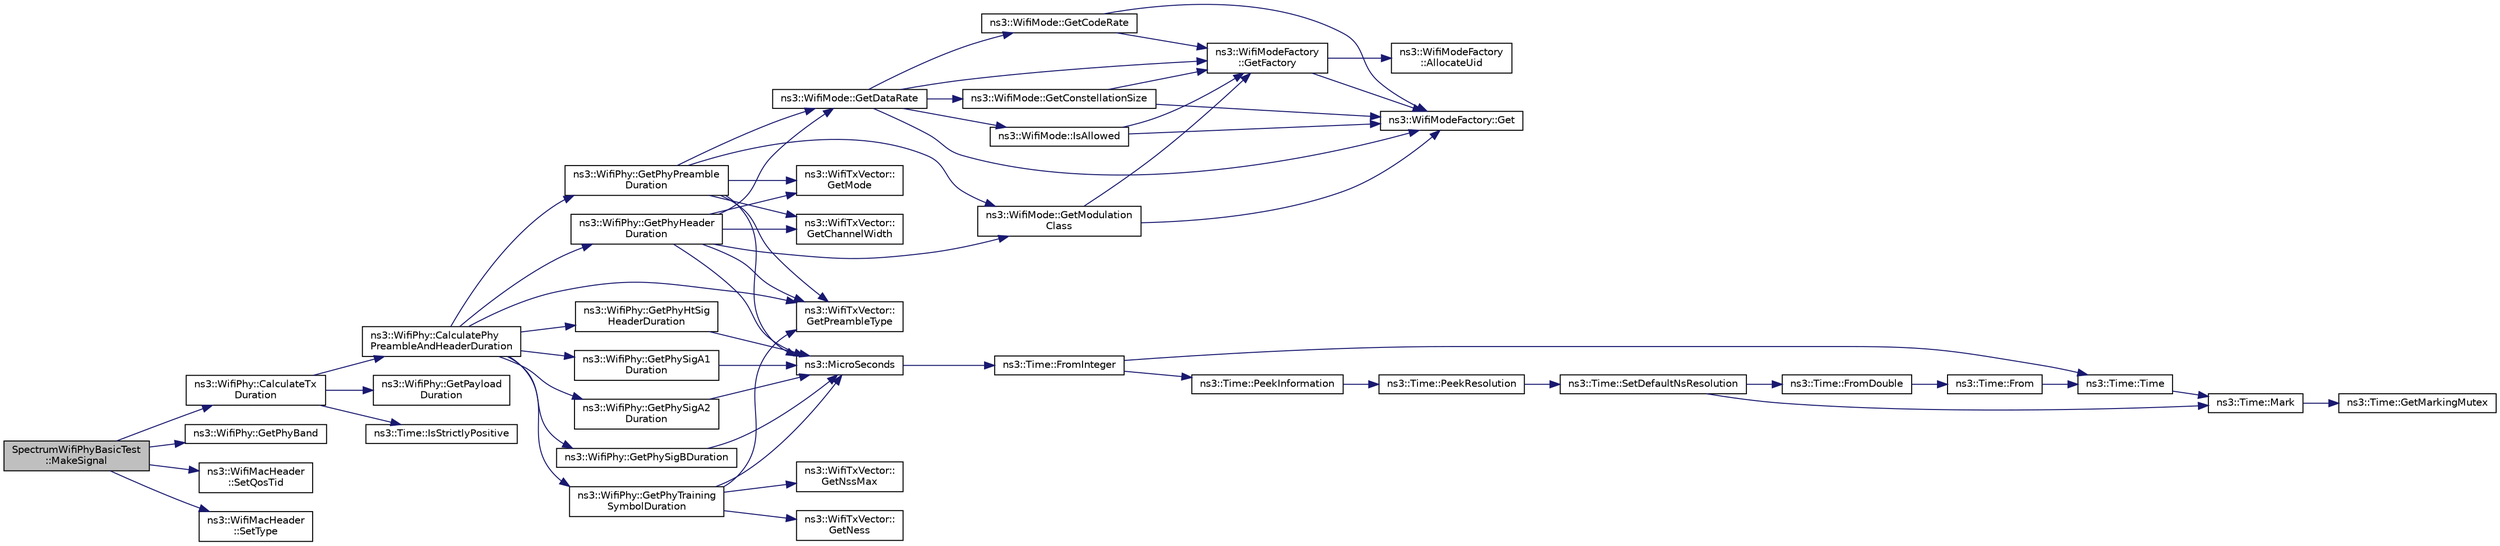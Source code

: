 digraph "SpectrumWifiPhyBasicTest::MakeSignal"
{
 // LATEX_PDF_SIZE
  edge [fontname="Helvetica",fontsize="10",labelfontname="Helvetica",labelfontsize="10"];
  node [fontname="Helvetica",fontsize="10",shape=record];
  rankdir="LR";
  Node1 [label="SpectrumWifiPhyBasicTest\l::MakeSignal",height=0.2,width=0.4,color="black", fillcolor="grey75", style="filled", fontcolor="black",tooltip="Make signal function."];
  Node1 -> Node2 [color="midnightblue",fontsize="10",style="solid",fontname="Helvetica"];
  Node2 [label="ns3::WifiPhy::CalculateTx\lDuration",height=0.2,width=0.4,color="black", fillcolor="white", style="filled",URL="$classns3_1_1_wifi_phy.html#ab05d00f449ae33a33eb7a5bc2a6a5cc5",tooltip=" "];
  Node2 -> Node3 [color="midnightblue",fontsize="10",style="solid",fontname="Helvetica"];
  Node3 [label="ns3::WifiPhy::CalculatePhy\lPreambleAndHeaderDuration",height=0.2,width=0.4,color="black", fillcolor="white", style="filled",URL="$classns3_1_1_wifi_phy.html#a1793e6110ca3623131def396f487c11d",tooltip=" "];
  Node3 -> Node4 [color="midnightblue",fontsize="10",style="solid",fontname="Helvetica"];
  Node4 [label="ns3::WifiPhy::GetPhyHeader\lDuration",height=0.2,width=0.4,color="black", fillcolor="white", style="filled",URL="$classns3_1_1_wifi_phy.html#aa3d6056d67327dc5a757e5e49f68ab37",tooltip=" "];
  Node4 -> Node5 [color="midnightblue",fontsize="10",style="solid",fontname="Helvetica"];
  Node5 [label="ns3::WifiTxVector::\lGetChannelWidth",height=0.2,width=0.4,color="black", fillcolor="white", style="filled",URL="$classns3_1_1_wifi_tx_vector.html#ac56a35b49d9d77e09357adc171570d51",tooltip=" "];
  Node4 -> Node6 [color="midnightblue",fontsize="10",style="solid",fontname="Helvetica"];
  Node6 [label="ns3::WifiMode::GetDataRate",height=0.2,width=0.4,color="black", fillcolor="white", style="filled",URL="$classns3_1_1_wifi_mode.html#ad90f36e733ceaf8c5771cfbda437e14f",tooltip=" "];
  Node6 -> Node7 [color="midnightblue",fontsize="10",style="solid",fontname="Helvetica"];
  Node7 [label="ns3::WifiModeFactory::Get",height=0.2,width=0.4,color="black", fillcolor="white", style="filled",URL="$classns3_1_1_wifi_mode_factory.html#a3086868810ff4347e31c63027726f544",tooltip="Return a WifiModeItem at the given UID index."];
  Node6 -> Node8 [color="midnightblue",fontsize="10",style="solid",fontname="Helvetica"];
  Node8 [label="ns3::WifiMode::GetCodeRate",height=0.2,width=0.4,color="black", fillcolor="white", style="filled",URL="$classns3_1_1_wifi_mode.html#abbbea987249a16c776803ba6e2ca9973",tooltip=" "];
  Node8 -> Node7 [color="midnightblue",fontsize="10",style="solid",fontname="Helvetica"];
  Node8 -> Node9 [color="midnightblue",fontsize="10",style="solid",fontname="Helvetica"];
  Node9 [label="ns3::WifiModeFactory\l::GetFactory",height=0.2,width=0.4,color="black", fillcolor="white", style="filled",URL="$classns3_1_1_wifi_mode_factory.html#a9c6f695d733355dee8d74bd1709868fc",tooltip="Return a WifiModeFactory."];
  Node9 -> Node10 [color="midnightblue",fontsize="10",style="solid",fontname="Helvetica"];
  Node10 [label="ns3::WifiModeFactory\l::AllocateUid",height=0.2,width=0.4,color="black", fillcolor="white", style="filled",URL="$classns3_1_1_wifi_mode_factory.html#a89a9c38617bd3f7be4a8919ce9675996",tooltip="Allocate a WifiModeItem from a given uniqueUid."];
  Node9 -> Node7 [color="midnightblue",fontsize="10",style="solid",fontname="Helvetica"];
  Node6 -> Node11 [color="midnightblue",fontsize="10",style="solid",fontname="Helvetica"];
  Node11 [label="ns3::WifiMode::GetConstellationSize",height=0.2,width=0.4,color="black", fillcolor="white", style="filled",URL="$classns3_1_1_wifi_mode.html#a1437871ae722c85d980a8af3ba522d39",tooltip=" "];
  Node11 -> Node7 [color="midnightblue",fontsize="10",style="solid",fontname="Helvetica"];
  Node11 -> Node9 [color="midnightblue",fontsize="10",style="solid",fontname="Helvetica"];
  Node6 -> Node9 [color="midnightblue",fontsize="10",style="solid",fontname="Helvetica"];
  Node6 -> Node12 [color="midnightblue",fontsize="10",style="solid",fontname="Helvetica"];
  Node12 [label="ns3::WifiMode::IsAllowed",height=0.2,width=0.4,color="black", fillcolor="white", style="filled",URL="$classns3_1_1_wifi_mode.html#ae92b3cca34abdd76211fe9fbf19a6c09",tooltip=" "];
  Node12 -> Node7 [color="midnightblue",fontsize="10",style="solid",fontname="Helvetica"];
  Node12 -> Node9 [color="midnightblue",fontsize="10",style="solid",fontname="Helvetica"];
  Node4 -> Node13 [color="midnightblue",fontsize="10",style="solid",fontname="Helvetica"];
  Node13 [label="ns3::WifiTxVector::\lGetMode",height=0.2,width=0.4,color="black", fillcolor="white", style="filled",URL="$classns3_1_1_wifi_tx_vector.html#a47d0b3ae3c7de8817626469f5fe1be6a",tooltip="If this TX vector is associated with an SU PPDU, return the selected payload transmission mode."];
  Node4 -> Node14 [color="midnightblue",fontsize="10",style="solid",fontname="Helvetica"];
  Node14 [label="ns3::WifiMode::GetModulation\lClass",height=0.2,width=0.4,color="black", fillcolor="white", style="filled",URL="$classns3_1_1_wifi_mode.html#a67e1664cac501221b63a2be307184cc9",tooltip=" "];
  Node14 -> Node7 [color="midnightblue",fontsize="10",style="solid",fontname="Helvetica"];
  Node14 -> Node9 [color="midnightblue",fontsize="10",style="solid",fontname="Helvetica"];
  Node4 -> Node15 [color="midnightblue",fontsize="10",style="solid",fontname="Helvetica"];
  Node15 [label="ns3::WifiTxVector::\lGetPreambleType",height=0.2,width=0.4,color="black", fillcolor="white", style="filled",URL="$classns3_1_1_wifi_tx_vector.html#a7125591f923091b79fe4a607dfad22e4",tooltip=" "];
  Node4 -> Node16 [color="midnightblue",fontsize="10",style="solid",fontname="Helvetica"];
  Node16 [label="ns3::MicroSeconds",height=0.2,width=0.4,color="black", fillcolor="white", style="filled",URL="$group__timecivil.html#ga17465a639c8d1464e76538afdd78a9f0",tooltip="Construct a Time in the indicated unit."];
  Node16 -> Node17 [color="midnightblue",fontsize="10",style="solid",fontname="Helvetica"];
  Node17 [label="ns3::Time::FromInteger",height=0.2,width=0.4,color="black", fillcolor="white", style="filled",URL="$classns3_1_1_time.html#a3e742c67b2764e75ff95f9b754d43fe9",tooltip="Create a Time equal to value in unit unit."];
  Node17 -> Node18 [color="midnightblue",fontsize="10",style="solid",fontname="Helvetica"];
  Node18 [label="ns3::Time::Time",height=0.2,width=0.4,color="black", fillcolor="white", style="filled",URL="$classns3_1_1_time.html#a8a39dc1b8cbbd7fe6d940e492d1b925e",tooltip="Default constructor, with value 0."];
  Node18 -> Node19 [color="midnightblue",fontsize="10",style="solid",fontname="Helvetica"];
  Node19 [label="ns3::Time::Mark",height=0.2,width=0.4,color="black", fillcolor="white", style="filled",URL="$classns3_1_1_time.html#aa7eef2a1119c1c4855d99f1e83d44c54",tooltip="Record a Time instance with the MarkedTimes."];
  Node19 -> Node20 [color="midnightblue",fontsize="10",style="solid",fontname="Helvetica"];
  Node20 [label="ns3::Time::GetMarkingMutex",height=0.2,width=0.4,color="black", fillcolor="white", style="filled",URL="$classns3_1_1_time.html#addd8e672203391b3ae98ee475ce05272",tooltip=" "];
  Node17 -> Node21 [color="midnightblue",fontsize="10",style="solid",fontname="Helvetica"];
  Node21 [label="ns3::Time::PeekInformation",height=0.2,width=0.4,color="black", fillcolor="white", style="filled",URL="$classns3_1_1_time.html#a0b023c55c20582aa7c1781aacf128034",tooltip="Get the Information record for timeUnit for the current Resolution."];
  Node21 -> Node22 [color="midnightblue",fontsize="10",style="solid",fontname="Helvetica"];
  Node22 [label="ns3::Time::PeekResolution",height=0.2,width=0.4,color="black", fillcolor="white", style="filled",URL="$classns3_1_1_time.html#a963e53522278fcbdf1ab9f7adbd0f5d6",tooltip="Get the current Resolution."];
  Node22 -> Node23 [color="midnightblue",fontsize="10",style="solid",fontname="Helvetica"];
  Node23 [label="ns3::Time::SetDefaultNsResolution",height=0.2,width=0.4,color="black", fillcolor="white", style="filled",URL="$classns3_1_1_time.html#a6a872e62f71dfa817fef2c549473d980",tooltip="Set the default resolution."];
  Node23 -> Node24 [color="midnightblue",fontsize="10",style="solid",fontname="Helvetica"];
  Node24 [label="ns3::Time::FromDouble",height=0.2,width=0.4,color="black", fillcolor="white", style="filled",URL="$classns3_1_1_time.html#a60e845f4a74e62495b86356afe604cb4",tooltip="Create a Time equal to value in unit unit."];
  Node24 -> Node25 [color="midnightblue",fontsize="10",style="solid",fontname="Helvetica"];
  Node25 [label="ns3::Time::From",height=0.2,width=0.4,color="black", fillcolor="white", style="filled",URL="$classns3_1_1_time.html#a34e4acc13d0e08cc8cb9cd3b838b9baf",tooltip="Create a Time in the current unit."];
  Node25 -> Node18 [color="midnightblue",fontsize="10",style="solid",fontname="Helvetica"];
  Node23 -> Node19 [color="midnightblue",fontsize="10",style="solid",fontname="Helvetica"];
  Node3 -> Node26 [color="midnightblue",fontsize="10",style="solid",fontname="Helvetica"];
  Node26 [label="ns3::WifiPhy::GetPhyHtSig\lHeaderDuration",height=0.2,width=0.4,color="black", fillcolor="white", style="filled",URL="$classns3_1_1_wifi_phy.html#a89565e4a68b394ce2a3395e8eba5b01e",tooltip=" "];
  Node26 -> Node16 [color="midnightblue",fontsize="10",style="solid",fontname="Helvetica"];
  Node3 -> Node27 [color="midnightblue",fontsize="10",style="solid",fontname="Helvetica"];
  Node27 [label="ns3::WifiPhy::GetPhyPreamble\lDuration",height=0.2,width=0.4,color="black", fillcolor="white", style="filled",URL="$classns3_1_1_wifi_phy.html#a9e4f1e101f3b4fdfdad3f4c470a16a6f",tooltip=" "];
  Node27 -> Node5 [color="midnightblue",fontsize="10",style="solid",fontname="Helvetica"];
  Node27 -> Node6 [color="midnightblue",fontsize="10",style="solid",fontname="Helvetica"];
  Node27 -> Node13 [color="midnightblue",fontsize="10",style="solid",fontname="Helvetica"];
  Node27 -> Node14 [color="midnightblue",fontsize="10",style="solid",fontname="Helvetica"];
  Node27 -> Node15 [color="midnightblue",fontsize="10",style="solid",fontname="Helvetica"];
  Node27 -> Node16 [color="midnightblue",fontsize="10",style="solid",fontname="Helvetica"];
  Node3 -> Node28 [color="midnightblue",fontsize="10",style="solid",fontname="Helvetica"];
  Node28 [label="ns3::WifiPhy::GetPhySigA1\lDuration",height=0.2,width=0.4,color="black", fillcolor="white", style="filled",URL="$classns3_1_1_wifi_phy.html#a68851f6bd60179b42af9f1bc6037c94b",tooltip=" "];
  Node28 -> Node16 [color="midnightblue",fontsize="10",style="solid",fontname="Helvetica"];
  Node3 -> Node29 [color="midnightblue",fontsize="10",style="solid",fontname="Helvetica"];
  Node29 [label="ns3::WifiPhy::GetPhySigA2\lDuration",height=0.2,width=0.4,color="black", fillcolor="white", style="filled",URL="$classns3_1_1_wifi_phy.html#ab920270da0c8596bef71e36b3141eb9c",tooltip=" "];
  Node29 -> Node16 [color="midnightblue",fontsize="10",style="solid",fontname="Helvetica"];
  Node3 -> Node30 [color="midnightblue",fontsize="10",style="solid",fontname="Helvetica"];
  Node30 [label="ns3::WifiPhy::GetPhySigBDuration",height=0.2,width=0.4,color="black", fillcolor="white", style="filled",URL="$classns3_1_1_wifi_phy.html#a6530944dcf7e4f058a54fcf3a5ea3baf",tooltip=" "];
  Node30 -> Node16 [color="midnightblue",fontsize="10",style="solid",fontname="Helvetica"];
  Node3 -> Node31 [color="midnightblue",fontsize="10",style="solid",fontname="Helvetica"];
  Node31 [label="ns3::WifiPhy::GetPhyTraining\lSymbolDuration",height=0.2,width=0.4,color="black", fillcolor="white", style="filled",URL="$classns3_1_1_wifi_phy.html#ac07b1847196a6cf1bd1a24adf71e8486",tooltip=" "];
  Node31 -> Node32 [color="midnightblue",fontsize="10",style="solid",fontname="Helvetica"];
  Node32 [label="ns3::WifiTxVector::\lGetNess",height=0.2,width=0.4,color="black", fillcolor="white", style="filled",URL="$classns3_1_1_wifi_tx_vector.html#a5e6931e51698a7fc6137d7e55fb66213",tooltip=" "];
  Node31 -> Node33 [color="midnightblue",fontsize="10",style="solid",fontname="Helvetica"];
  Node33 [label="ns3::WifiTxVector::\lGetNssMax",height=0.2,width=0.4,color="black", fillcolor="white", style="filled",URL="$classns3_1_1_wifi_tx_vector.html#af513f9b74627b15029ad400d4a5719b7",tooltip=" "];
  Node31 -> Node15 [color="midnightblue",fontsize="10",style="solid",fontname="Helvetica"];
  Node31 -> Node16 [color="midnightblue",fontsize="10",style="solid",fontname="Helvetica"];
  Node3 -> Node15 [color="midnightblue",fontsize="10",style="solid",fontname="Helvetica"];
  Node2 -> Node34 [color="midnightblue",fontsize="10",style="solid",fontname="Helvetica"];
  Node34 [label="ns3::WifiPhy::GetPayload\lDuration",height=0.2,width=0.4,color="black", fillcolor="white", style="filled",URL="$classns3_1_1_wifi_phy.html#a94ebbcb2b53ed10974ebf34a234b4bb6",tooltip=" "];
  Node2 -> Node35 [color="midnightblue",fontsize="10",style="solid",fontname="Helvetica"];
  Node35 [label="ns3::Time::IsStrictlyPositive",height=0.2,width=0.4,color="black", fillcolor="white", style="filled",URL="$classns3_1_1_time.html#a0d01aeab2308df799ea2f340d816d4c5",tooltip="Exactly equivalent to t > 0."];
  Node1 -> Node36 [color="midnightblue",fontsize="10",style="solid",fontname="Helvetica"];
  Node36 [label="ns3::WifiPhy::GetPhyBand",height=0.2,width=0.4,color="black", fillcolor="white", style="filled",URL="$classns3_1_1_wifi_phy.html#a2b02fa39810ecab33690e7a83660964f",tooltip="Get the configured Wi-Fi band."];
  Node1 -> Node37 [color="midnightblue",fontsize="10",style="solid",fontname="Helvetica"];
  Node37 [label="ns3::WifiMacHeader\l::SetQosTid",height=0.2,width=0.4,color="black", fillcolor="white", style="filled",URL="$classns3_1_1_wifi_mac_header.html#a84a98932f5b66cca86bdfaa9cb1bcf7b",tooltip="Set the TID for the QoS header."];
  Node1 -> Node38 [color="midnightblue",fontsize="10",style="solid",fontname="Helvetica"];
  Node38 [label="ns3::WifiMacHeader\l::SetType",height=0.2,width=0.4,color="black", fillcolor="white", style="filled",URL="$classns3_1_1_wifi_mac_header.html#a71172371f11f1cfcb3912bb03134c285",tooltip="Set Type/Subtype values with the correct values depending on the given type."];
}
